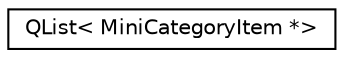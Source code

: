 digraph "类继承关系图"
{
  edge [fontname="Helvetica",fontsize="10",labelfontname="Helvetica",labelfontsize="10"];
  node [fontname="Helvetica",fontsize="10",shape=record];
  rankdir="LR";
  Node0 [label="QList\< MiniCategoryItem *\>",height=0.2,width=0.4,color="black", fillcolor="white", style="filled",URL="$class_q_list.html"];
}
